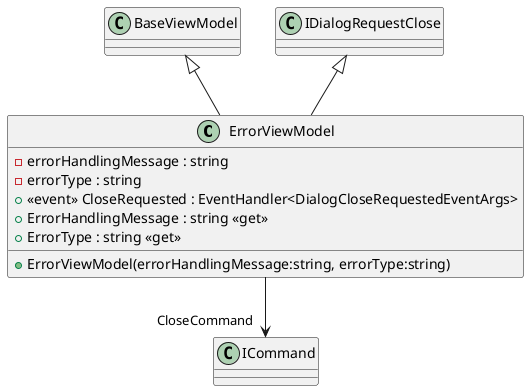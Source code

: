 @startuml
class ErrorViewModel {
    - errorHandlingMessage : string
    - errorType : string
    +  <<event>> CloseRequested : EventHandler<DialogCloseRequestedEventArgs> 
    + ErrorHandlingMessage : string <<get>>
    + ErrorType : string <<get>>
    + ErrorViewModel(errorHandlingMessage:string, errorType:string)
}
BaseViewModel <|-- ErrorViewModel
IDialogRequestClose <|-- ErrorViewModel
ErrorViewModel --> "CloseCommand" ICommand
@enduml
